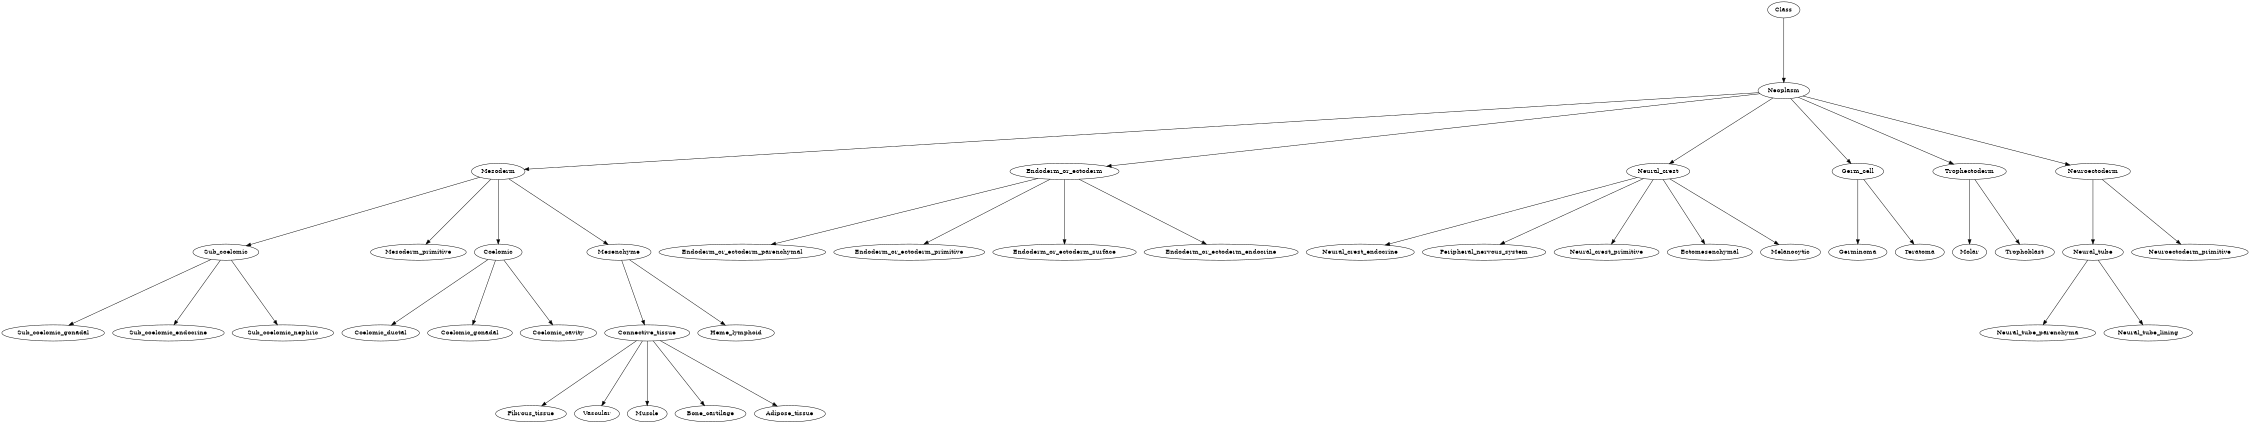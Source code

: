 digraph G {
size="15,15";
ranksep="2.00";
Class -> Neoplasm;
Neural_tube -> Neural_tube_parenchyma;
Mesoderm -> Sub_coelomic;
Neoplasm -> Endoderm_or_ectoderm;
Neoplasm -> Neural_crest;
Neoplasm -> Germ_cell;
Sub_coelomic -> Sub_coelomic_gonadal;
Trophectoderm -> Molar;
Neural_crest -> Neural_crest_endocrine;
Sub_coelomic -> Sub_coelomic_endocrine;
Connective_tissue -> Fibrous_tissue;
Mesoderm -> Mesoderm_primitive;
Neoplasm -> Trophectoderm;
Sub_coelomic -> Sub_coelomic_nephric;
Connective_tissue -> Vascular;
Germ_cell -> Germinoma;
Endoderm_or_ectoderm -> Endoderm_or_ectoderm_parenchymal;
Neural_crest -> Peripheral_nervous_system;
Coelomic -> Coelomic_ductal;
Coelomic -> Coelomic_gonadal;
Trophectoderm -> Trophoblast;
Connective_tissue -> Muscle;
Mesoderm -> Mesenchyme;
Neural_crest -> Neural_crest_primitive;
Neural_crest -> Ectomesenchymal;
Neuroectoderm -> Neural_tube;
Neoplasm -> Neuroectoderm;
Mesenchyme -> Connective_tissue;
Neural_crest -> Melanocytic;
Neural_tube -> Neural_tube_lining;
Neoplasm -> Mesoderm;
Mesoderm -> Coelomic;
Connective_tissue -> Bone_cartilage;
Coelomic -> Coelomic_cavity;
Mesenchyme -> Heme_lymphoid;
Connective_tissue -> Adipose_tissue;
Neuroectoderm -> Neuroectoderm_primitive;
Endoderm_or_ectoderm -> Endoderm_or_ectoderm_primitive;
Germ_cell -> Teratoma;
Endoderm_or_ectoderm -> Endoderm_or_ectoderm_surface;
Endoderm_or_ectoderm -> Endoderm_or_ectoderm_endocrine;
}